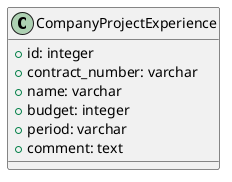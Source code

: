 @startuml
class CompanyProjectExperience {
    +id: integer
'    номер сделки
    +contract_number: varchar
'    название
    +name: varchar
'    бюджет привлечения
    +budget: integer
'    период привлечения
    +period: varchar
'    комментарий от РП и Руководителя ресурсного центра
    +comment: text
}
@enduml